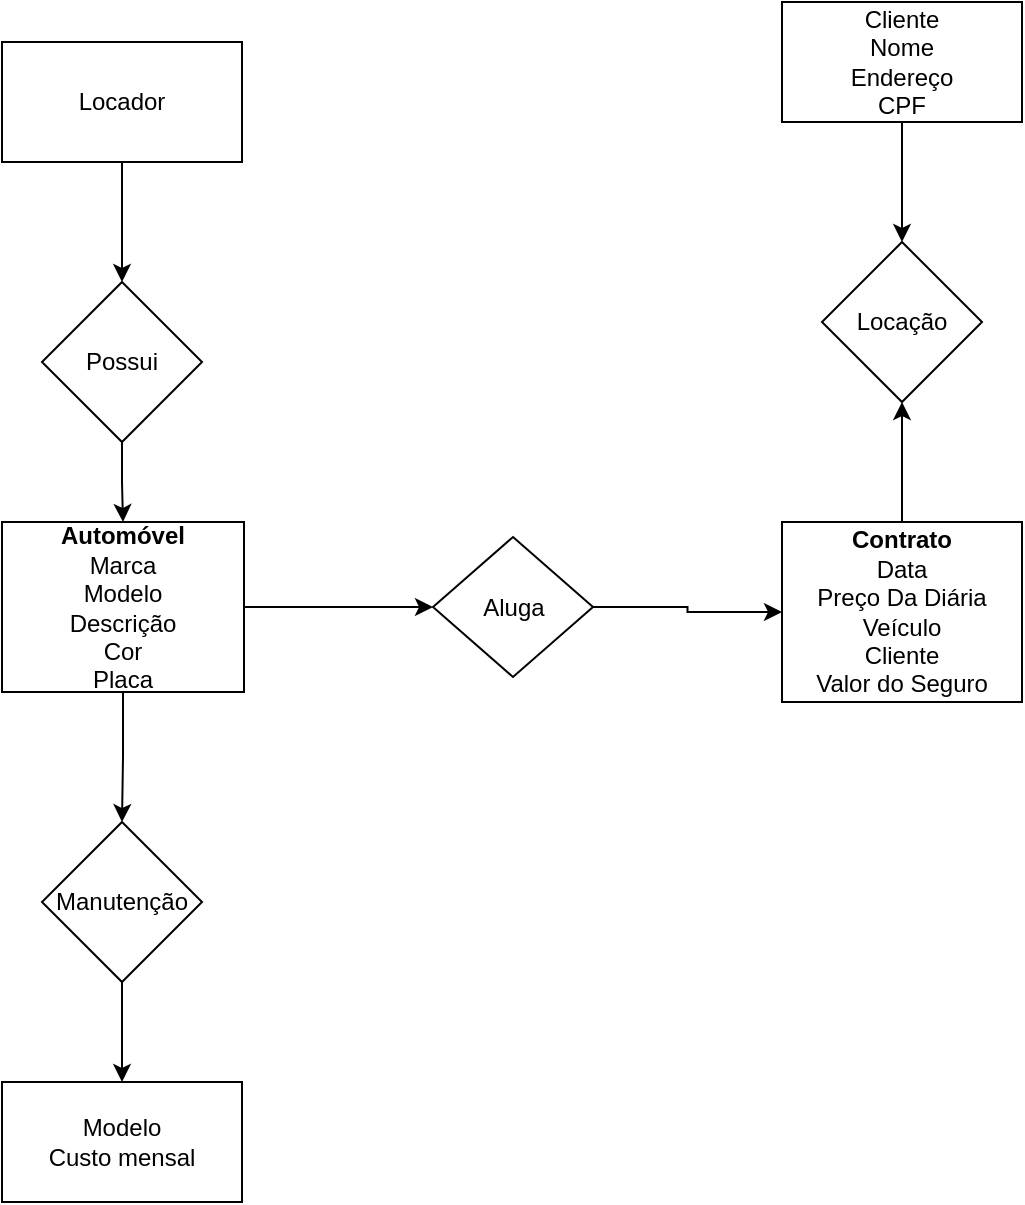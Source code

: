 <mxfile version="10.7.5" type="google"><diagram id="c3edisxGmrFfSSTyPJeg" name="Page-1"><mxGraphModel dx="626" dy="468" grid="1" gridSize="10" guides="1" tooltips="1" connect="1" arrows="1" fold="1" page="1" pageScale="1" pageWidth="850" pageHeight="1100" math="0" shadow="0"><root><mxCell id="0"/><mxCell id="1" parent="0"/><mxCell id="Sxp7apGCI47txcRCKumN-11" style="edgeStyle=orthogonalEdgeStyle;rounded=0;orthogonalLoop=1;jettySize=auto;html=1;exitX=0.5;exitY=1;exitDx=0;exitDy=0;entryX=0.5;entryY=0;entryDx=0;entryDy=0;" edge="1" parent="1" source="Sxp7apGCI47txcRCKumN-1" target="Sxp7apGCI47txcRCKumN-7"><mxGeometry relative="1" as="geometry"/></mxCell><mxCell id="Sxp7apGCI47txcRCKumN-1" value="Locador" style="rounded=0;whiteSpace=wrap;html=1;" vertex="1" parent="1"><mxGeometry x="20" y="20" width="120" height="60" as="geometry"/></mxCell><mxCell id="Sxp7apGCI47txcRCKumN-13" style="edgeStyle=orthogonalEdgeStyle;rounded=0;orthogonalLoop=1;jettySize=auto;html=1;entryX=0.5;entryY=0;entryDx=0;entryDy=0;" edge="1" parent="1" source="Sxp7apGCI47txcRCKumN-7" target="Sxp7apGCI47txcRCKumN-12"><mxGeometry relative="1" as="geometry"/></mxCell><mxCell id="Sxp7apGCI47txcRCKumN-7" value="Possui" style="rhombus;whiteSpace=wrap;html=1;" vertex="1" parent="1"><mxGeometry x="40" y="140" width="80" height="80" as="geometry"/></mxCell><mxCell id="Sxp7apGCI47txcRCKumN-15" style="edgeStyle=orthogonalEdgeStyle;rounded=0;orthogonalLoop=1;jettySize=auto;html=1;exitX=1;exitY=0.5;exitDx=0;exitDy=0;entryX=0;entryY=0.5;entryDx=0;entryDy=0;" edge="1" parent="1" source="Sxp7apGCI47txcRCKumN-12" target="Sxp7apGCI47txcRCKumN-14"><mxGeometry relative="1" as="geometry"/></mxCell><mxCell id="Sxp7apGCI47txcRCKumN-33" style="edgeStyle=orthogonalEdgeStyle;rounded=0;orthogonalLoop=1;jettySize=auto;html=1;exitX=0.5;exitY=1;exitDx=0;exitDy=0;entryX=0.5;entryY=0;entryDx=0;entryDy=0;" edge="1" parent="1" source="Sxp7apGCI47txcRCKumN-12" target="Sxp7apGCI47txcRCKumN-32"><mxGeometry relative="1" as="geometry"/></mxCell><mxCell id="Sxp7apGCI47txcRCKumN-12" value="&lt;b&gt;Automóvel&lt;br&gt;&lt;/b&gt;Marca&lt;br&gt;Modelo&lt;br&gt;Descrição&lt;br&gt;Cor&lt;br&gt;Placa&lt;b&gt;&lt;br&gt;&lt;/b&gt;" style="rounded=0;whiteSpace=wrap;html=1;" vertex="1" parent="1"><mxGeometry x="20" y="260" width="121" height="85" as="geometry"/></mxCell><mxCell id="Sxp7apGCI47txcRCKumN-17" style="edgeStyle=orthogonalEdgeStyle;rounded=0;orthogonalLoop=1;jettySize=auto;html=1;exitX=1;exitY=0.5;exitDx=0;exitDy=0;entryX=0;entryY=0.5;entryDx=0;entryDy=0;" edge="1" parent="1" source="Sxp7apGCI47txcRCKumN-14" target="Sxp7apGCI47txcRCKumN-16"><mxGeometry relative="1" as="geometry"/></mxCell><mxCell id="Sxp7apGCI47txcRCKumN-14" value="Aluga" style="rhombus;whiteSpace=wrap;html=1;" vertex="1" parent="1"><mxGeometry x="235.5" y="267.5" width="80" height="70" as="geometry"/></mxCell><mxCell id="Sxp7apGCI47txcRCKumN-28" style="edgeStyle=orthogonalEdgeStyle;rounded=0;orthogonalLoop=1;jettySize=auto;html=1;exitX=0.5;exitY=0;exitDx=0;exitDy=0;entryX=0.5;entryY=1;entryDx=0;entryDy=0;" edge="1" parent="1" source="Sxp7apGCI47txcRCKumN-16" target="Sxp7apGCI47txcRCKumN-27"><mxGeometry relative="1" as="geometry"/></mxCell><mxCell id="Sxp7apGCI47txcRCKumN-16" value="&lt;b&gt;Contrato&lt;br&gt;&lt;/b&gt;Data&lt;br&gt;Preço Da Diária&lt;br&gt;Veículo&lt;br&gt;Cliente&lt;br&gt;Valor do Seguro&lt;br&gt;" style="rounded=0;whiteSpace=wrap;html=1;" vertex="1" parent="1"><mxGeometry x="410" y="260" width="120" height="90" as="geometry"/></mxCell><mxCell id="Sxp7apGCI47txcRCKumN-27" value="Locação" style="rhombus;whiteSpace=wrap;html=1;" vertex="1" parent="1"><mxGeometry x="430" y="120" width="80" height="80" as="geometry"/></mxCell><mxCell id="Sxp7apGCI47txcRCKumN-30" style="edgeStyle=orthogonalEdgeStyle;rounded=0;orthogonalLoop=1;jettySize=auto;html=1;entryX=0.5;entryY=0;entryDx=0;entryDy=0;" edge="1" parent="1" source="Sxp7apGCI47txcRCKumN-29" target="Sxp7apGCI47txcRCKumN-27"><mxGeometry relative="1" as="geometry"/></mxCell><mxCell id="Sxp7apGCI47txcRCKumN-29" value="Cliente&lt;br&gt;Nome&lt;br&gt;Endereço&lt;br&gt;CPF&lt;br&gt;" style="rounded=0;whiteSpace=wrap;html=1;" vertex="1" parent="1"><mxGeometry x="410" width="120" height="60" as="geometry"/></mxCell><mxCell id="Sxp7apGCI47txcRCKumN-36" style="edgeStyle=orthogonalEdgeStyle;rounded=0;orthogonalLoop=1;jettySize=auto;html=1;exitX=0.5;exitY=1;exitDx=0;exitDy=0;entryX=0.5;entryY=0;entryDx=0;entryDy=0;" edge="1" parent="1" source="Sxp7apGCI47txcRCKumN-32" target="Sxp7apGCI47txcRCKumN-34"><mxGeometry relative="1" as="geometry"/></mxCell><mxCell id="Sxp7apGCI47txcRCKumN-32" value="Manutenção" style="rhombus;whiteSpace=wrap;html=1;" vertex="1" parent="1"><mxGeometry x="40" y="410" width="80" height="80" as="geometry"/></mxCell><mxCell id="Sxp7apGCI47txcRCKumN-34" value="Modelo&lt;br&gt;Custo mensal&lt;br&gt;" style="rounded=0;whiteSpace=wrap;html=1;" vertex="1" parent="1"><mxGeometry x="20" y="540" width="120" height="60" as="geometry"/></mxCell></root></mxGraphModel></diagram></mxfile>